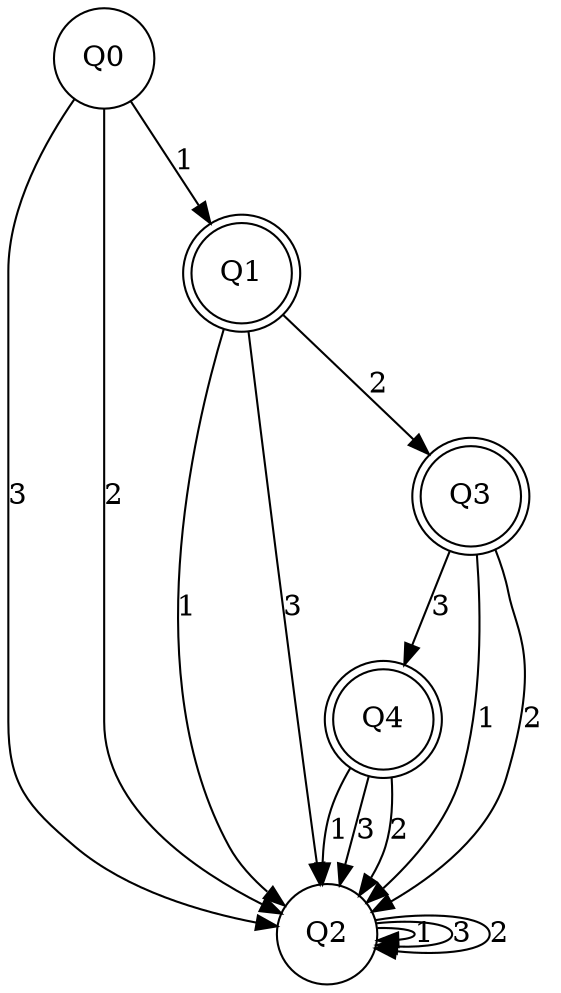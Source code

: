 digraph re_dfa {
Q4 [shape=doublecircle];
Q2 [shape=circle];
Q1 [shape=doublecircle];
Q0 [shape=circle];
Q3 [shape=doublecircle];
Q4 -> Q2  [label=1];
Q4 -> Q2  [label=3];
Q4 -> Q2  [label=2];
Q2 -> Q2  [label=1];
Q2 -> Q2  [label=3];
Q2 -> Q2  [label=2];
Q1 -> Q2  [label=1];
Q1 -> Q2  [label=3];
Q1 -> Q3  [label=2];
Q0 -> Q1  [label=1];
Q0 -> Q2  [label=3];
Q0 -> Q2  [label=2];
Q3 -> Q2  [label=1];
Q3 -> Q4  [label=3];
Q3 -> Q2  [label=2];
}
